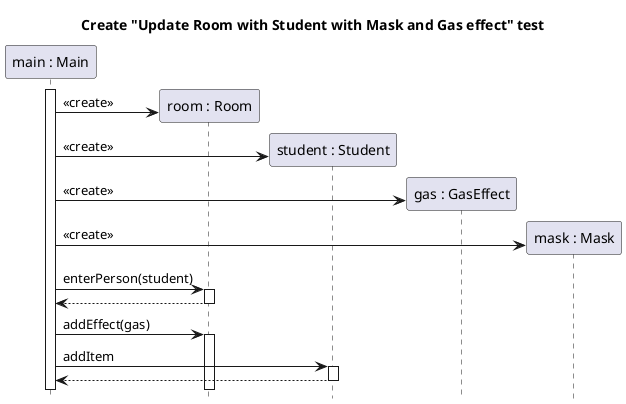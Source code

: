 @startuml room-update-no-teachers-create
title Create "Update Room with Student with Mask and Gas effect" test
hide footbox
participant "main : Main" as main
participant "room : Room" as room
participant "student : Student" as stu1
participant "gas : GasEffect" as gas
participant "mask : Mask" as mask

main++
create room
main -> room : <<create>>
create stu1
main -> stu1 : <<create>>
create gas
main -> gas : <<create>>
create mask
main -> mask : <<create>>
main -> room ++: enterPerson(student)
return
main -> room ++: addEffect(gas)
main -> stu1 ++: addItem
return

@enduml